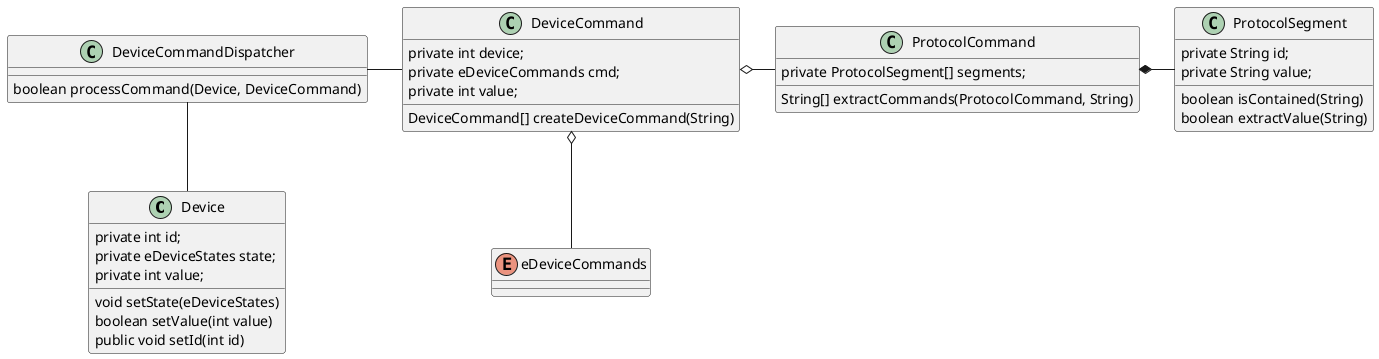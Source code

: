 @startuml
class Device {
	private int id;
	private eDeviceStates state;
	private int value;
	void setState(eDeviceStates)
	boolean setValue(int value)
	public void setId(int id)
}
class DeviceCommand {
private int device;
private eDeviceCommands cmd;
private int value;
DeviceCommand[] createDeviceCommand(String)
}
class ProtocolCommand {
private ProtocolSegment[] segments;
String[] extractCommands(ProtocolCommand, String)
}
class ProtocolSegment {
private String id;
private String value;
boolean isContained(String)
boolean extractValue(String)
}
class DeviceCommandDispatcher{
boolean processCommand(Device, DeviceCommand)
}
enum eDeviceCommands{
}

DeviceCommandDispatcher -down- Device
DeviceCommand -left- DeviceCommandDispatcher
DeviceCommand o-right- ProtocolCommand
DeviceCommand o-down- eDeviceCommands
ProtocolCommand *-right- ProtocolSegment


@enduml